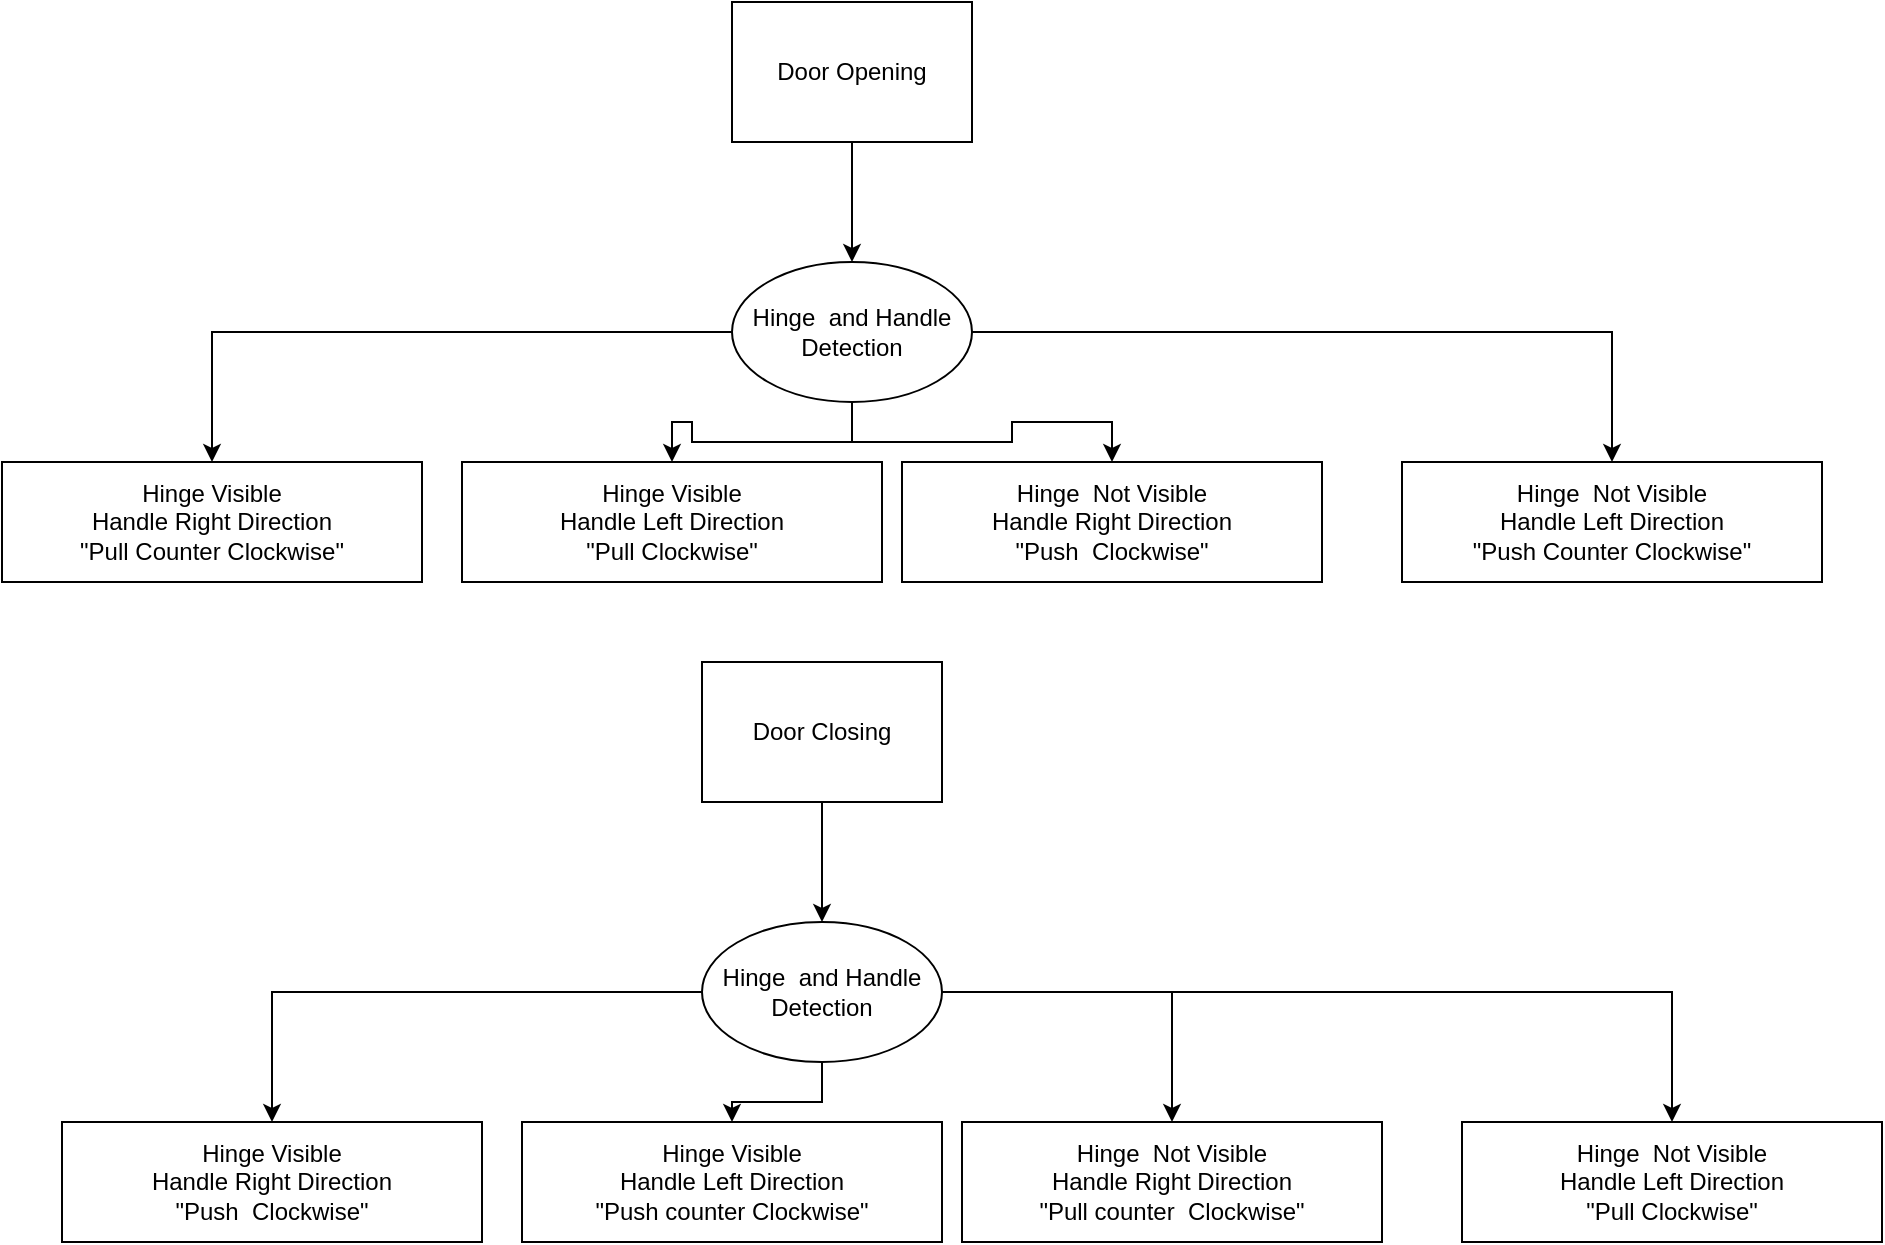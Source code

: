 <mxfile version="21.7.5" type="github">
  <diagram name="Page-1" id="HVmfjPEnntu2rI3UToru">
    <mxGraphModel dx="1364" dy="803" grid="1" gridSize="10" guides="1" tooltips="1" connect="1" arrows="1" fold="1" page="1" pageScale="1" pageWidth="850" pageHeight="1100" math="0" shadow="0">
      <root>
        <mxCell id="0" />
        <mxCell id="1" parent="0" />
        <mxCell id="FZL-NcXrkcs-e3devnAy-4" value="" style="edgeStyle=orthogonalEdgeStyle;rounded=0;orthogonalLoop=1;jettySize=auto;html=1;" edge="1" parent="1" source="FZL-NcXrkcs-e3devnAy-1" target="FZL-NcXrkcs-e3devnAy-2">
          <mxGeometry relative="1" as="geometry" />
        </mxCell>
        <mxCell id="FZL-NcXrkcs-e3devnAy-1" value="Door Opening" style="rounded=0;whiteSpace=wrap;html=1;" vertex="1" parent="1">
          <mxGeometry x="365" y="70" width="120" height="70" as="geometry" />
        </mxCell>
        <mxCell id="FZL-NcXrkcs-e3devnAy-6" style="edgeStyle=orthogonalEdgeStyle;rounded=0;orthogonalLoop=1;jettySize=auto;html=1;entryX=0.5;entryY=0;entryDx=0;entryDy=0;" edge="1" parent="1" source="FZL-NcXrkcs-e3devnAy-2" target="FZL-NcXrkcs-e3devnAy-5">
          <mxGeometry relative="1" as="geometry" />
        </mxCell>
        <mxCell id="FZL-NcXrkcs-e3devnAy-8" style="edgeStyle=orthogonalEdgeStyle;rounded=0;orthogonalLoop=1;jettySize=auto;html=1;entryX=0.5;entryY=0;entryDx=0;entryDy=0;" edge="1" parent="1" source="FZL-NcXrkcs-e3devnAy-2" target="FZL-NcXrkcs-e3devnAy-7">
          <mxGeometry relative="1" as="geometry" />
        </mxCell>
        <mxCell id="FZL-NcXrkcs-e3devnAy-11" style="edgeStyle=orthogonalEdgeStyle;rounded=0;orthogonalLoop=1;jettySize=auto;html=1;entryX=0.5;entryY=0;entryDx=0;entryDy=0;" edge="1" parent="1" source="FZL-NcXrkcs-e3devnAy-2" target="FZL-NcXrkcs-e3devnAy-10">
          <mxGeometry relative="1" as="geometry" />
        </mxCell>
        <mxCell id="FZL-NcXrkcs-e3devnAy-12" style="edgeStyle=orthogonalEdgeStyle;rounded=0;orthogonalLoop=1;jettySize=auto;html=1;entryX=0.5;entryY=0;entryDx=0;entryDy=0;" edge="1" parent="1" source="FZL-NcXrkcs-e3devnAy-2" target="FZL-NcXrkcs-e3devnAy-9">
          <mxGeometry relative="1" as="geometry" />
        </mxCell>
        <mxCell id="FZL-NcXrkcs-e3devnAy-2" value="Hinge&amp;nbsp; and Handle Detection" style="ellipse;whiteSpace=wrap;html=1;" vertex="1" parent="1">
          <mxGeometry x="365" y="200" width="120" height="70" as="geometry" />
        </mxCell>
        <mxCell id="FZL-NcXrkcs-e3devnAy-5" value="Hinge Visible&lt;br&gt;Handle Right Direction&lt;br&gt;&quot;Pull Counter Clockwise&quot;" style="rounded=0;whiteSpace=wrap;html=1;" vertex="1" parent="1">
          <mxGeometry y="300" width="210" height="60" as="geometry" />
        </mxCell>
        <mxCell id="FZL-NcXrkcs-e3devnAy-7" value="Hinge Visible&lt;br&gt;Handle Left Direction&lt;br&gt;&quot;Pull Clockwise&quot;" style="rounded=0;whiteSpace=wrap;html=1;" vertex="1" parent="1">
          <mxGeometry x="230" y="300" width="210" height="60" as="geometry" />
        </mxCell>
        <mxCell id="FZL-NcXrkcs-e3devnAy-9" value="Hinge&amp;nbsp; Not Visible&lt;br&gt;Handle Left Direction&lt;br&gt;&quot;Push Counter Clockwise&quot;" style="rounded=0;whiteSpace=wrap;html=1;" vertex="1" parent="1">
          <mxGeometry x="700" y="300" width="210" height="60" as="geometry" />
        </mxCell>
        <mxCell id="FZL-NcXrkcs-e3devnAy-10" value="Hinge&amp;nbsp; Not Visible&lt;br&gt;Handle Right Direction&lt;br&gt;&quot;Push&amp;nbsp; Clockwise&quot;" style="rounded=0;whiteSpace=wrap;html=1;" vertex="1" parent="1">
          <mxGeometry x="450" y="300" width="210" height="60" as="geometry" />
        </mxCell>
        <mxCell id="FZL-NcXrkcs-e3devnAy-13" value="" style="edgeStyle=orthogonalEdgeStyle;rounded=0;orthogonalLoop=1;jettySize=auto;html=1;" edge="1" parent="1" source="FZL-NcXrkcs-e3devnAy-14" target="FZL-NcXrkcs-e3devnAy-19">
          <mxGeometry relative="1" as="geometry" />
        </mxCell>
        <mxCell id="FZL-NcXrkcs-e3devnAy-14" value="Door Closing" style="rounded=0;whiteSpace=wrap;html=1;" vertex="1" parent="1">
          <mxGeometry x="350" y="400" width="120" height="70" as="geometry" />
        </mxCell>
        <mxCell id="FZL-NcXrkcs-e3devnAy-15" style="edgeStyle=orthogonalEdgeStyle;rounded=0;orthogonalLoop=1;jettySize=auto;html=1;entryX=0.5;entryY=0;entryDx=0;entryDy=0;" edge="1" parent="1" source="FZL-NcXrkcs-e3devnAy-19" target="FZL-NcXrkcs-e3devnAy-20">
          <mxGeometry relative="1" as="geometry" />
        </mxCell>
        <mxCell id="FZL-NcXrkcs-e3devnAy-16" style="edgeStyle=orthogonalEdgeStyle;rounded=0;orthogonalLoop=1;jettySize=auto;html=1;entryX=0.5;entryY=0;entryDx=0;entryDy=0;" edge="1" parent="1" source="FZL-NcXrkcs-e3devnAy-19" target="FZL-NcXrkcs-e3devnAy-21">
          <mxGeometry relative="1" as="geometry" />
        </mxCell>
        <mxCell id="FZL-NcXrkcs-e3devnAy-17" style="edgeStyle=orthogonalEdgeStyle;rounded=0;orthogonalLoop=1;jettySize=auto;html=1;entryX=0.5;entryY=0;entryDx=0;entryDy=0;" edge="1" parent="1" source="FZL-NcXrkcs-e3devnAy-19" target="FZL-NcXrkcs-e3devnAy-23">
          <mxGeometry relative="1" as="geometry" />
        </mxCell>
        <mxCell id="FZL-NcXrkcs-e3devnAy-18" style="edgeStyle=orthogonalEdgeStyle;rounded=0;orthogonalLoop=1;jettySize=auto;html=1;entryX=0.5;entryY=0;entryDx=0;entryDy=0;" edge="1" parent="1" source="FZL-NcXrkcs-e3devnAy-19" target="FZL-NcXrkcs-e3devnAy-22">
          <mxGeometry relative="1" as="geometry" />
        </mxCell>
        <mxCell id="FZL-NcXrkcs-e3devnAy-19" value="Hinge&amp;nbsp; and Handle Detection" style="ellipse;whiteSpace=wrap;html=1;" vertex="1" parent="1">
          <mxGeometry x="350" y="530" width="120" height="70" as="geometry" />
        </mxCell>
        <mxCell id="FZL-NcXrkcs-e3devnAy-20" value="Hinge Visible&lt;br&gt;Handle Right Direction&lt;br&gt;&quot;Push&amp;nbsp; Clockwise&quot;" style="rounded=0;whiteSpace=wrap;html=1;" vertex="1" parent="1">
          <mxGeometry x="30" y="630" width="210" height="60" as="geometry" />
        </mxCell>
        <mxCell id="FZL-NcXrkcs-e3devnAy-21" value="Hinge Visible&lt;br&gt;Handle Left Direction&lt;br&gt;&quot;Push counter Clockwise&quot;" style="rounded=0;whiteSpace=wrap;html=1;" vertex="1" parent="1">
          <mxGeometry x="260" y="630" width="210" height="60" as="geometry" />
        </mxCell>
        <mxCell id="FZL-NcXrkcs-e3devnAy-22" value="Hinge&amp;nbsp; Not Visible&lt;br&gt;Handle Left Direction&lt;br&gt;&quot;Pull Clockwise&quot;" style="rounded=0;whiteSpace=wrap;html=1;" vertex="1" parent="1">
          <mxGeometry x="730" y="630" width="210" height="60" as="geometry" />
        </mxCell>
        <mxCell id="FZL-NcXrkcs-e3devnAy-23" value="Hinge&amp;nbsp; Not Visible&lt;br&gt;Handle Right Direction&lt;br&gt;&quot;Pull counter&amp;nbsp; Clockwise&quot;" style="rounded=0;whiteSpace=wrap;html=1;" vertex="1" parent="1">
          <mxGeometry x="480" y="630" width="210" height="60" as="geometry" />
        </mxCell>
      </root>
    </mxGraphModel>
  </diagram>
</mxfile>
